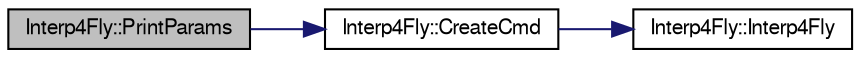 digraph "Interp4Fly::PrintParams"
{
  edge [fontname="FreeSans",fontsize="10",labelfontname="FreeSans",labelfontsize="10"];
  node [fontname="FreeSans",fontsize="10",shape=record];
  rankdir="LR";
  Node1 [label="Interp4Fly::PrintParams",height=0.2,width=0.4,color="black", fillcolor="grey75", style="filled", fontcolor="black"];
  Node1 -> Node2 [color="midnightblue",fontsize="10",style="solid",fontname="FreeSans"];
  Node2 [label="Interp4Fly::CreateCmd",height=0.2,width=0.4,color="black", fillcolor="white", style="filled",URL="$class_interp4_fly.html#a49978430e1b3f289d1886dbea57dfa82",tooltip="Ta metoda nie musi być zdefiniowna w klasie bazowej. "];
  Node2 -> Node3 [color="midnightblue",fontsize="10",style="solid",fontname="FreeSans"];
  Node3 [label="Interp4Fly::Interp4Fly",height=0.2,width=0.4,color="black", fillcolor="white", style="filled",URL="$class_interp4_fly.html#a85dc3badb4b22d7d08f339b256abc507",tooltip="konstruktor naszej klasy inicjalizowany za pomoc listy inicjalizacyjnej "];
}
